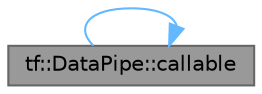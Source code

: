 digraph "tf::DataPipe::callable"
{
 // LATEX_PDF_SIZE
  bgcolor="transparent";
  edge [fontname=Helvetica,fontsize=10,labelfontname=Helvetica,labelfontsize=10];
  node [fontname=Helvetica,fontsize=10,shape=box,height=0.2,width=0.4];
  rankdir="LR";
  Node1 [id="Node000001",label="tf::DataPipe::callable",height=0.2,width=0.4,color="gray40", fillcolor="grey60", style="filled", fontcolor="black",tooltip="assigns a new callable to the data pipe"];
  Node1 -> Node1 [id="edge1_Node000001_Node000001",color="steelblue1",style="solid",tooltip=" "];
}
